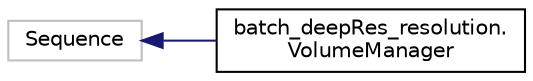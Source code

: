 digraph "Graphical Class Hierarchy"
{
  edge [fontname="Helvetica",fontsize="10",labelfontname="Helvetica",labelfontsize="10"];
  node [fontname="Helvetica",fontsize="10",shape=record];
  rankdir="LR";
  Node321 [label="Sequence",height=0.2,width=0.4,color="grey75", fillcolor="white", style="filled"];
  Node321 -> Node0 [dir="back",color="midnightblue",fontsize="10",style="solid",fontname="Helvetica"];
  Node0 [label="batch_deepRes_resolution.\lVolumeManager",height=0.2,width=0.4,color="black", fillcolor="white", style="filled",URL="$classbatch__deepRes__resolution_1_1VolumeManager.html"];
}
